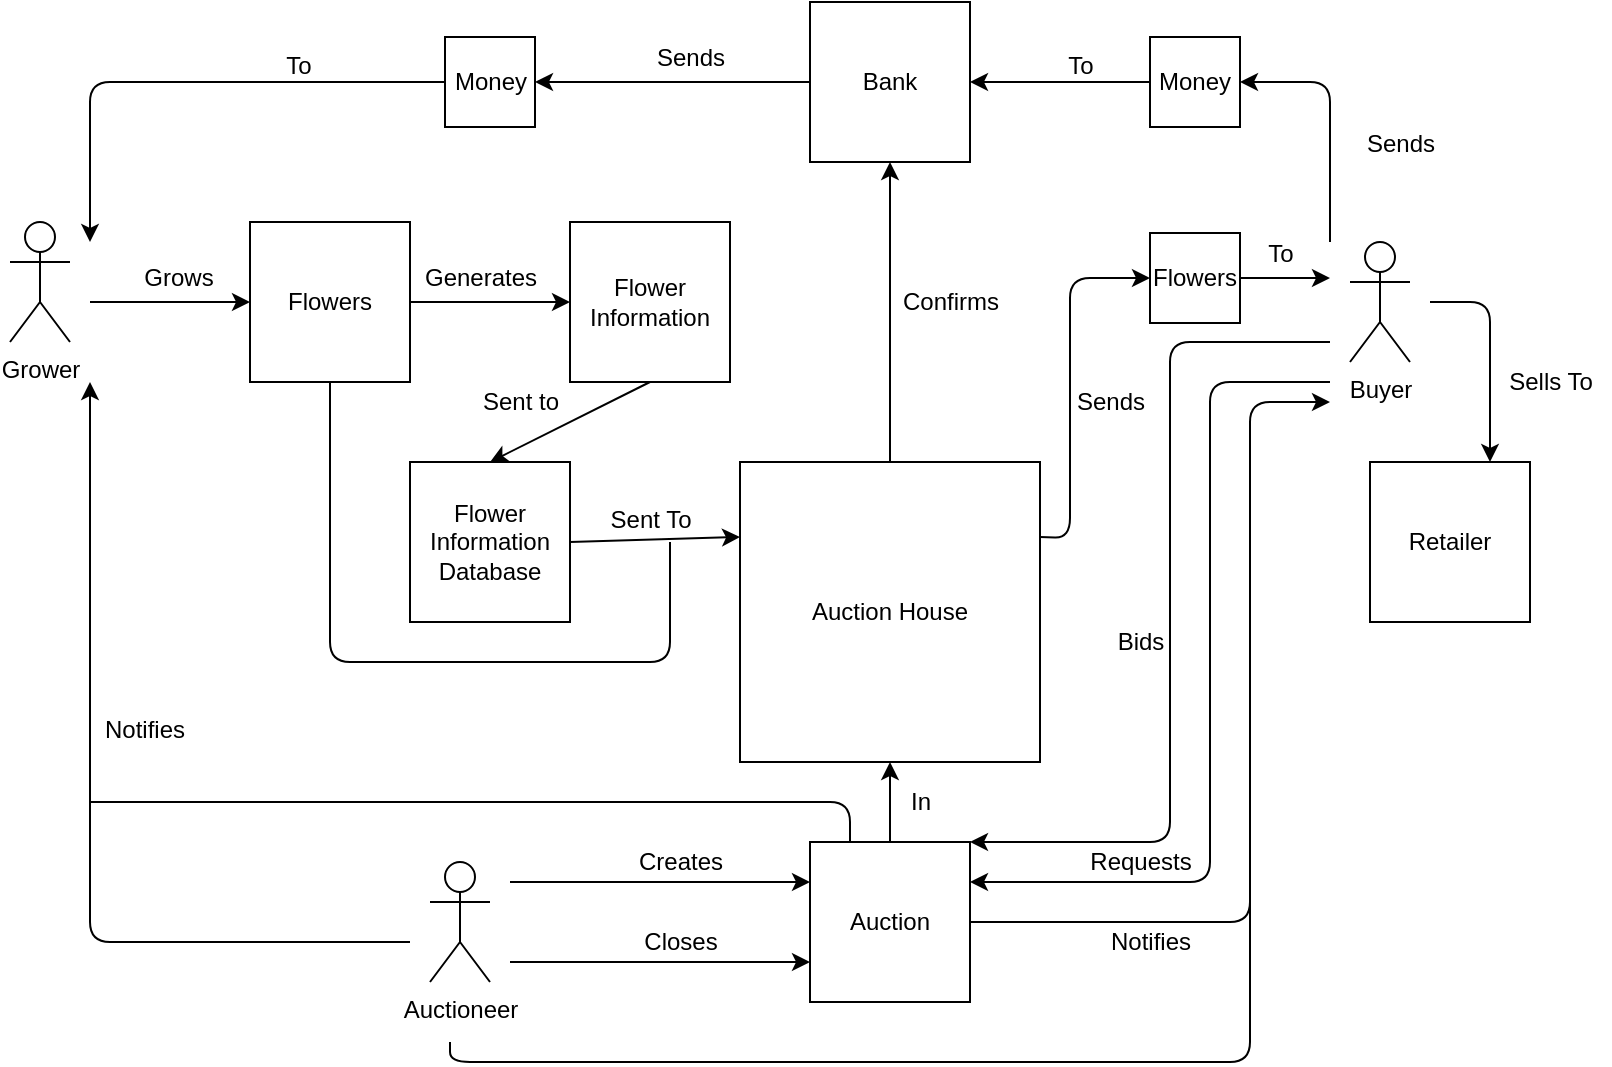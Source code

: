 <mxfile version="12.6.4" type="device"><diagram id="wC_1kvLCQqdMXdc_KQe_" name="Page-1"><mxGraphModel dx="1662" dy="804" grid="1" gridSize="10" guides="1" tooltips="1" connect="1" arrows="1" fold="1" page="1" pageScale="1" pageWidth="850" pageHeight="1100" math="0" shadow="0"><root><mxCell id="0"/><mxCell id="1" parent="0"/><mxCell id="bGKD97XIHJnz5OfV7A0O-36" value="Grower" style="shape=umlActor;verticalLabelPosition=bottom;labelBackgroundColor=#ffffff;verticalAlign=top;html=1;outlineConnect=0;" vertex="1" parent="1"><mxGeometry x="40" y="160" width="30" height="60" as="geometry"/></mxCell><mxCell id="bGKD97XIHJnz5OfV7A0O-37" value="Flowers" style="whiteSpace=wrap;html=1;aspect=fixed;" vertex="1" parent="1"><mxGeometry x="160" y="160" width="80" height="80" as="geometry"/></mxCell><mxCell id="bGKD97XIHJnz5OfV7A0O-38" value="" style="endArrow=classic;html=1;entryX=0;entryY=0.5;entryDx=0;entryDy=0;" edge="1" parent="1" target="bGKD97XIHJnz5OfV7A0O-37"><mxGeometry width="50" height="50" relative="1" as="geometry"><mxPoint x="80" y="200" as="sourcePoint"/><mxPoint x="130" y="170" as="targetPoint"/></mxGeometry></mxCell><mxCell id="bGKD97XIHJnz5OfV7A0O-39" value="Grows" style="text;html=1;align=center;verticalAlign=middle;resizable=0;points=[];autosize=1;" vertex="1" parent="1"><mxGeometry x="99" y="178" width="50" height="20" as="geometry"/></mxCell><mxCell id="bGKD97XIHJnz5OfV7A0O-40" value="" style="endArrow=classic;html=1;exitX=1;exitY=0.5;exitDx=0;exitDy=0;" edge="1" parent="1" source="bGKD97XIHJnz5OfV7A0O-37"><mxGeometry width="50" height="50" relative="1" as="geometry"><mxPoint x="240" y="230" as="sourcePoint"/><mxPoint x="320" y="200" as="targetPoint"/></mxGeometry></mxCell><mxCell id="bGKD97XIHJnz5OfV7A0O-41" value="Generates" style="text;html=1;align=center;verticalAlign=middle;resizable=0;points=[];autosize=1;" vertex="1" parent="1"><mxGeometry x="240" y="178" width="70" height="20" as="geometry"/></mxCell><mxCell id="bGKD97XIHJnz5OfV7A0O-42" value="Flower Information" style="whiteSpace=wrap;html=1;aspect=fixed;" vertex="1" parent="1"><mxGeometry x="320" y="160" width="80" height="80" as="geometry"/></mxCell><mxCell id="bGKD97XIHJnz5OfV7A0O-43" value="Flower Information Database" style="whiteSpace=wrap;html=1;aspect=fixed;" vertex="1" parent="1"><mxGeometry x="240" y="280" width="80" height="80" as="geometry"/></mxCell><mxCell id="bGKD97XIHJnz5OfV7A0O-44" value="" style="endArrow=classic;html=1;exitX=0.5;exitY=1;exitDx=0;exitDy=0;" edge="1" parent="1" source="bGKD97XIHJnz5OfV7A0O-42"><mxGeometry width="50" height="50" relative="1" as="geometry"><mxPoint x="40" y="430" as="sourcePoint"/><mxPoint x="280" y="280" as="targetPoint"/></mxGeometry></mxCell><mxCell id="bGKD97XIHJnz5OfV7A0O-45" value="Sent to" style="text;html=1;align=center;verticalAlign=middle;resizable=0;points=[];autosize=1;rotation=0;" vertex="1" parent="1"><mxGeometry x="270" y="240" width="50" height="20" as="geometry"/></mxCell><mxCell id="bGKD97XIHJnz5OfV7A0O-46" value="Auction House" style="whiteSpace=wrap;html=1;aspect=fixed;" vertex="1" parent="1"><mxGeometry x="405" y="280" width="150" height="150" as="geometry"/></mxCell><mxCell id="bGKD97XIHJnz5OfV7A0O-47" value="" style="endArrow=classic;html=1;exitX=1;exitY=0.5;exitDx=0;exitDy=0;entryX=0;entryY=0.25;entryDx=0;entryDy=0;" edge="1" parent="1" source="bGKD97XIHJnz5OfV7A0O-43" target="bGKD97XIHJnz5OfV7A0O-46"><mxGeometry width="50" height="50" relative="1" as="geometry"><mxPoint x="40" y="500" as="sourcePoint"/><mxPoint x="400" y="318" as="targetPoint"/></mxGeometry></mxCell><mxCell id="bGKD97XIHJnz5OfV7A0O-49" value="" style="endArrow=none;html=1;entryX=0.5;entryY=1;entryDx=0;entryDy=0;" edge="1" parent="1" target="bGKD97XIHJnz5OfV7A0O-37"><mxGeometry width="50" height="50" relative="1" as="geometry"><mxPoint x="370" y="320" as="sourcePoint"/><mxPoint x="90" y="450" as="targetPoint"/><Array as="points"><mxPoint x="370" y="380"/><mxPoint x="200" y="380"/></Array></mxGeometry></mxCell><mxCell id="bGKD97XIHJnz5OfV7A0O-50" value="Sent To" style="text;html=1;align=center;verticalAlign=middle;resizable=0;points=[];autosize=1;" vertex="1" parent="1"><mxGeometry x="330" y="299" width="60" height="20" as="geometry"/></mxCell><mxCell id="bGKD97XIHJnz5OfV7A0O-51" value="Bank" style="whiteSpace=wrap;html=1;aspect=fixed;" vertex="1" parent="1"><mxGeometry x="440" y="50" width="80" height="80" as="geometry"/></mxCell><mxCell id="bGKD97XIHJnz5OfV7A0O-52" value="" style="endArrow=classic;html=1;entryX=0.5;entryY=1;entryDx=0;entryDy=0;" edge="1" parent="1" source="bGKD97XIHJnz5OfV7A0O-46" target="bGKD97XIHJnz5OfV7A0O-51"><mxGeometry width="50" height="50" relative="1" as="geometry"><mxPoint x="40" y="500" as="sourcePoint"/><mxPoint x="90" y="450" as="targetPoint"/></mxGeometry></mxCell><mxCell id="bGKD97XIHJnz5OfV7A0O-54" value="Confirms" style="text;html=1;align=center;verticalAlign=middle;resizable=0;points=[];autosize=1;" vertex="1" parent="1"><mxGeometry x="480" y="190" width="60" height="20" as="geometry"/></mxCell><mxCell id="bGKD97XIHJnz5OfV7A0O-55" value="Money" style="whiteSpace=wrap;html=1;aspect=fixed;" vertex="1" parent="1"><mxGeometry x="257.5" y="67.5" width="45" height="45" as="geometry"/></mxCell><mxCell id="bGKD97XIHJnz5OfV7A0O-81" style="edgeStyle=orthogonalEdgeStyle;rounded=0;orthogonalLoop=1;jettySize=auto;html=1;exitX=0;exitY=0.5;exitDx=0;exitDy=0;entryX=1;entryY=0.5;entryDx=0;entryDy=0;" edge="1" parent="1" source="bGKD97XIHJnz5OfV7A0O-56" target="bGKD97XIHJnz5OfV7A0O-51"><mxGeometry relative="1" as="geometry"/></mxCell><mxCell id="bGKD97XIHJnz5OfV7A0O-56" value="Money" style="whiteSpace=wrap;html=1;aspect=fixed;" vertex="1" parent="1"><mxGeometry x="610" y="67.5" width="45" height="45" as="geometry"/></mxCell><mxCell id="bGKD97XIHJnz5OfV7A0O-57" value="" style="endArrow=classic;html=1;entryX=1;entryY=0.5;entryDx=0;entryDy=0;exitX=0;exitY=0.5;exitDx=0;exitDy=0;" edge="1" parent="1" source="bGKD97XIHJnz5OfV7A0O-51" target="bGKD97XIHJnz5OfV7A0O-55"><mxGeometry width="50" height="50" relative="1" as="geometry"><mxPoint x="40" y="500" as="sourcePoint"/><mxPoint x="90" y="450" as="targetPoint"/></mxGeometry></mxCell><mxCell id="bGKD97XIHJnz5OfV7A0O-58" value="Sends" style="text;html=1;align=center;verticalAlign=middle;resizable=0;points=[];autosize=1;" vertex="1" parent="1"><mxGeometry x="355" y="67.5" width="50" height="20" as="geometry"/></mxCell><mxCell id="bGKD97XIHJnz5OfV7A0O-59" value="" style="endArrow=classic;html=1;exitX=0;exitY=0.5;exitDx=0;exitDy=0;" edge="1" parent="1" source="bGKD97XIHJnz5OfV7A0O-55"><mxGeometry width="50" height="50" relative="1" as="geometry"><mxPoint x="40" y="500" as="sourcePoint"/><mxPoint x="80" y="170" as="targetPoint"/><Array as="points"><mxPoint x="80" y="90"/></Array></mxGeometry></mxCell><mxCell id="bGKD97XIHJnz5OfV7A0O-60" value="To" style="text;html=1;align=center;verticalAlign=middle;resizable=0;points=[];autosize=1;" vertex="1" parent="1"><mxGeometry x="169" y="72" width="30" height="20" as="geometry"/></mxCell><mxCell id="bGKD97XIHJnz5OfV7A0O-62" value="Auctioneer" style="shape=umlActor;verticalLabelPosition=bottom;labelBackgroundColor=#ffffff;verticalAlign=top;html=1;outlineConnect=0;" vertex="1" parent="1"><mxGeometry x="250" y="480" width="30" height="60" as="geometry"/></mxCell><mxCell id="bGKD97XIHJnz5OfV7A0O-64" style="edgeStyle=orthogonalEdgeStyle;rounded=0;orthogonalLoop=1;jettySize=auto;html=1;entryX=0.5;entryY=1;entryDx=0;entryDy=0;" edge="1" parent="1" source="bGKD97XIHJnz5OfV7A0O-63" target="bGKD97XIHJnz5OfV7A0O-46"><mxGeometry relative="1" as="geometry"/></mxCell><mxCell id="bGKD97XIHJnz5OfV7A0O-63" value="Auction" style="whiteSpace=wrap;html=1;aspect=fixed;" vertex="1" parent="1"><mxGeometry x="440" y="470" width="80" height="80" as="geometry"/></mxCell><mxCell id="bGKD97XIHJnz5OfV7A0O-65" value="In" style="text;html=1;align=center;verticalAlign=middle;resizable=0;points=[];autosize=1;" vertex="1" parent="1"><mxGeometry x="480" y="440" width="30" height="20" as="geometry"/></mxCell><mxCell id="bGKD97XIHJnz5OfV7A0O-67" value="" style="endArrow=classic;html=1;entryX=0;entryY=0.25;entryDx=0;entryDy=0;" edge="1" parent="1" target="bGKD97XIHJnz5OfV7A0O-63"><mxGeometry width="50" height="50" relative="1" as="geometry"><mxPoint x="290" y="490" as="sourcePoint"/><mxPoint x="90" y="580" as="targetPoint"/></mxGeometry></mxCell><mxCell id="bGKD97XIHJnz5OfV7A0O-68" value="" style="endArrow=classic;html=1;" edge="1" parent="1"><mxGeometry width="50" height="50" relative="1" as="geometry"><mxPoint x="290" y="530" as="sourcePoint"/><mxPoint x="440" y="530" as="targetPoint"/></mxGeometry></mxCell><mxCell id="bGKD97XIHJnz5OfV7A0O-69" value="Creates" style="text;html=1;align=center;verticalAlign=middle;resizable=0;points=[];autosize=1;" vertex="1" parent="1"><mxGeometry x="345" y="470" width="60" height="20" as="geometry"/></mxCell><mxCell id="bGKD97XIHJnz5OfV7A0O-70" value="Closes" style="text;html=1;align=center;verticalAlign=middle;resizable=0;points=[];autosize=1;" vertex="1" parent="1"><mxGeometry x="350" y="510" width="50" height="20" as="geometry"/></mxCell><mxCell id="bGKD97XIHJnz5OfV7A0O-71" value="" style="endArrow=none;html=1;entryX=0.25;entryY=0;entryDx=0;entryDy=0;" edge="1" parent="1" target="bGKD97XIHJnz5OfV7A0O-63"><mxGeometry width="50" height="50" relative="1" as="geometry"><mxPoint x="80" y="450" as="sourcePoint"/><mxPoint x="90" y="580" as="targetPoint"/><Array as="points"><mxPoint x="460" y="450"/></Array></mxGeometry></mxCell><mxCell id="bGKD97XIHJnz5OfV7A0O-72" value="" style="endArrow=classic;html=1;" edge="1" parent="1"><mxGeometry width="50" height="50" relative="1" as="geometry"><mxPoint x="240" y="520" as="sourcePoint"/><mxPoint x="80" y="240" as="targetPoint"/><Array as="points"><mxPoint x="80" y="520"/></Array></mxGeometry></mxCell><mxCell id="bGKD97XIHJnz5OfV7A0O-73" value="Notifies" style="text;html=1;align=center;verticalAlign=middle;resizable=0;points=[];autosize=1;" vertex="1" parent="1"><mxGeometry x="77" y="404" width="60" height="20" as="geometry"/></mxCell><mxCell id="bGKD97XIHJnz5OfV7A0O-74" value="Buyer" style="shape=umlActor;verticalLabelPosition=bottom;labelBackgroundColor=#ffffff;verticalAlign=top;html=1;outlineConnect=0;" vertex="1" parent="1"><mxGeometry x="710" y="170" width="30" height="60" as="geometry"/></mxCell><mxCell id="bGKD97XIHJnz5OfV7A0O-85" style="edgeStyle=orthogonalEdgeStyle;rounded=0;orthogonalLoop=1;jettySize=auto;html=1;exitX=1;exitY=0.5;exitDx=0;exitDy=0;" edge="1" parent="1" source="bGKD97XIHJnz5OfV7A0O-77"><mxGeometry relative="1" as="geometry"><mxPoint x="700" y="188" as="targetPoint"/></mxGeometry></mxCell><mxCell id="bGKD97XIHJnz5OfV7A0O-77" value="Flowers" style="whiteSpace=wrap;html=1;aspect=fixed;" vertex="1" parent="1"><mxGeometry x="610" y="165.5" width="45" height="45" as="geometry"/></mxCell><mxCell id="bGKD97XIHJnz5OfV7A0O-78" value="" style="endArrow=classic;html=1;entryX=1;entryY=0.5;entryDx=0;entryDy=0;" edge="1" parent="1" target="bGKD97XIHJnz5OfV7A0O-56"><mxGeometry width="50" height="50" relative="1" as="geometry"><mxPoint x="700" y="170" as="sourcePoint"/><mxPoint x="90" y="580" as="targetPoint"/><Array as="points"><mxPoint x="700" y="90"/></Array></mxGeometry></mxCell><mxCell id="bGKD97XIHJnz5OfV7A0O-79" value="Sends" style="text;html=1;align=center;verticalAlign=middle;resizable=0;points=[];autosize=1;" vertex="1" parent="1"><mxGeometry x="710" y="111" width="50" height="20" as="geometry"/></mxCell><mxCell id="bGKD97XIHJnz5OfV7A0O-82" value="To" style="text;html=1;align=center;verticalAlign=middle;resizable=0;points=[];autosize=1;" vertex="1" parent="1"><mxGeometry x="560" y="72" width="30" height="20" as="geometry"/></mxCell><mxCell id="bGKD97XIHJnz5OfV7A0O-83" value="" style="endArrow=classic;html=1;entryX=0;entryY=0.5;entryDx=0;entryDy=0;exitX=1;exitY=0.25;exitDx=0;exitDy=0;" edge="1" parent="1" source="bGKD97XIHJnz5OfV7A0O-46" target="bGKD97XIHJnz5OfV7A0O-77"><mxGeometry width="50" height="50" relative="1" as="geometry"><mxPoint x="580" y="188" as="sourcePoint"/><mxPoint x="90" y="580" as="targetPoint"/><Array as="points"><mxPoint x="570" y="318"/><mxPoint x="570" y="188"/></Array></mxGeometry></mxCell><mxCell id="bGKD97XIHJnz5OfV7A0O-84" value="Sends" style="text;html=1;align=center;verticalAlign=middle;resizable=0;points=[];autosize=1;" vertex="1" parent="1"><mxGeometry x="565" y="240" width="50" height="20" as="geometry"/></mxCell><mxCell id="bGKD97XIHJnz5OfV7A0O-86" value="To" style="text;html=1;align=center;verticalAlign=middle;resizable=0;points=[];autosize=1;" vertex="1" parent="1"><mxGeometry x="660" y="165.5" width="30" height="20" as="geometry"/></mxCell><mxCell id="bGKD97XIHJnz5OfV7A0O-88" value="" style="endArrow=classic;html=1;exitX=1;exitY=0.5;exitDx=0;exitDy=0;" edge="1" parent="1" source="bGKD97XIHJnz5OfV7A0O-63"><mxGeometry width="50" height="50" relative="1" as="geometry"><mxPoint x="40" y="630" as="sourcePoint"/><mxPoint x="700" y="250" as="targetPoint"/><Array as="points"><mxPoint x="660" y="510"/><mxPoint x="660" y="250"/></Array></mxGeometry></mxCell><mxCell id="bGKD97XIHJnz5OfV7A0O-89" value="" style="endArrow=none;html=1;" edge="1" parent="1"><mxGeometry width="50" height="50" relative="1" as="geometry"><mxPoint x="260" y="570" as="sourcePoint"/><mxPoint x="660" y="280" as="targetPoint"/><Array as="points"><mxPoint x="260" y="580"/><mxPoint x="660" y="580"/></Array></mxGeometry></mxCell><mxCell id="bGKD97XIHJnz5OfV7A0O-90" value="Notifies" style="text;html=1;align=center;verticalAlign=middle;resizable=0;points=[];autosize=1;" vertex="1" parent="1"><mxGeometry x="580" y="510" width="60" height="20" as="geometry"/></mxCell><mxCell id="bGKD97XIHJnz5OfV7A0O-91" value="" style="endArrow=classic;html=1;entryX=1;entryY=0.25;entryDx=0;entryDy=0;" edge="1" parent="1" target="bGKD97XIHJnz5OfV7A0O-63"><mxGeometry width="50" height="50" relative="1" as="geometry"><mxPoint x="700" y="240" as="sourcePoint"/><mxPoint x="90" y="600" as="targetPoint"/><Array as="points"><mxPoint x="640" y="240"/><mxPoint x="640" y="490"/></Array></mxGeometry></mxCell><mxCell id="bGKD97XIHJnz5OfV7A0O-92" value="Requests" style="text;html=1;align=center;verticalAlign=middle;resizable=0;points=[];autosize=1;" vertex="1" parent="1"><mxGeometry x="570" y="470" width="70" height="20" as="geometry"/></mxCell><mxCell id="bGKD97XIHJnz5OfV7A0O-93" value="" style="endArrow=classic;html=1;entryX=1;entryY=0;entryDx=0;entryDy=0;" edge="1" parent="1" target="bGKD97XIHJnz5OfV7A0O-63"><mxGeometry width="50" height="50" relative="1" as="geometry"><mxPoint x="700" y="220" as="sourcePoint"/><mxPoint x="90" y="600" as="targetPoint"/><Array as="points"><mxPoint x="620" y="220"/><mxPoint x="620" y="350"/><mxPoint x="620" y="470"/></Array></mxGeometry></mxCell><mxCell id="bGKD97XIHJnz5OfV7A0O-94" value="Bids" style="text;html=1;align=center;verticalAlign=middle;resizable=0;points=[];autosize=1;" vertex="1" parent="1"><mxGeometry x="585" y="360" width="40" height="20" as="geometry"/></mxCell><mxCell id="bGKD97XIHJnz5OfV7A0O-95" value="Retailer" style="whiteSpace=wrap;html=1;aspect=fixed;" vertex="1" parent="1"><mxGeometry x="720" y="280" width="80" height="80" as="geometry"/></mxCell><mxCell id="bGKD97XIHJnz5OfV7A0O-96" value="" style="endArrow=classic;html=1;entryX=0.75;entryY=0;entryDx=0;entryDy=0;" edge="1" parent="1" target="bGKD97XIHJnz5OfV7A0O-95"><mxGeometry width="50" height="50" relative="1" as="geometry"><mxPoint x="750" y="200" as="sourcePoint"/><mxPoint x="90" y="600" as="targetPoint"/><Array as="points"><mxPoint x="780" y="200"/></Array></mxGeometry></mxCell><mxCell id="bGKD97XIHJnz5OfV7A0O-97" value="Sells To" style="text;html=1;align=center;verticalAlign=middle;resizable=0;points=[];autosize=1;" vertex="1" parent="1"><mxGeometry x="780" y="230" width="60" height="20" as="geometry"/></mxCell></root></mxGraphModel></diagram></mxfile>